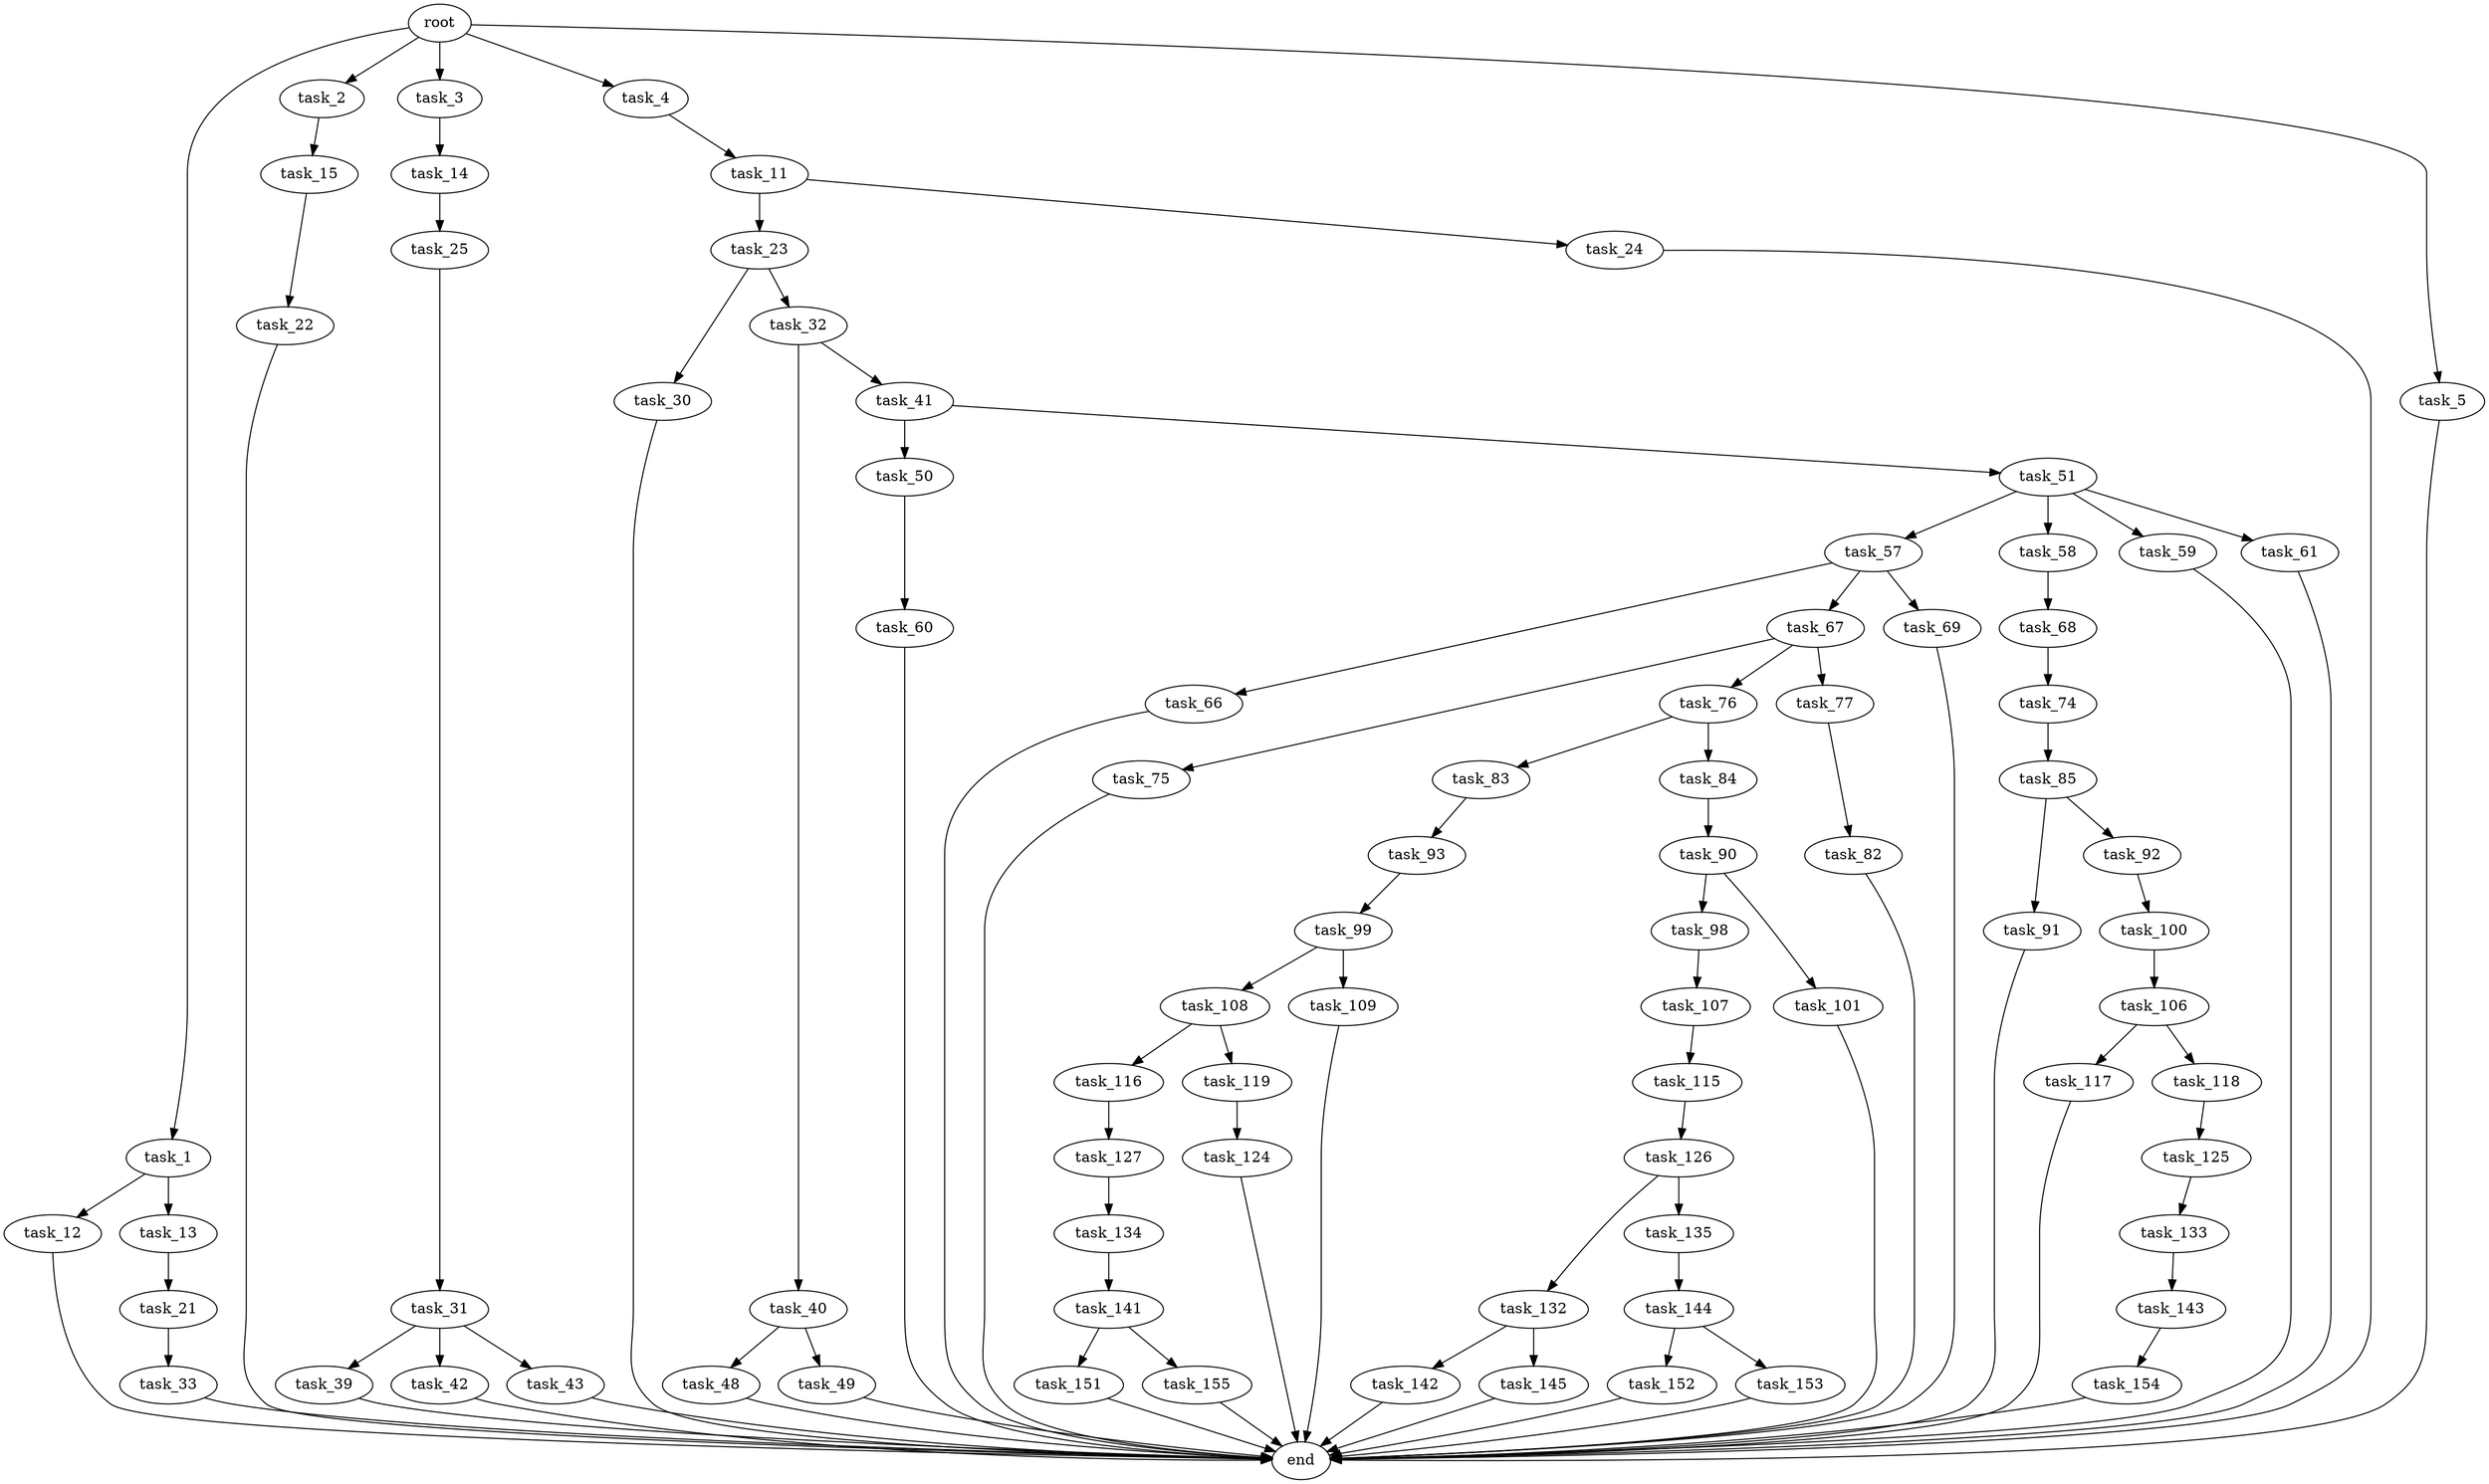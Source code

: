 digraph G {
  root [size="0.000000"];
  task_1 [size="368293445632.000000"];
  task_2 [size="15437328549.000000"];
  task_3 [size="1118845303486.000000"];
  task_4 [size="782757789696.000000"];
  task_5 [size="43106682816.000000"];
  task_11 [size="771863501074.000000"];
  task_12 [size="782757789696.000000"];
  task_13 [size="78732504950.000000"];
  task_14 [size="41115298372.000000"];
  task_15 [size="549755813888.000000"];
  task_21 [size="191060327719.000000"];
  task_22 [size="782757789696.000000"];
  task_23 [size="3066327711.000000"];
  task_24 [size="1073741824000.000000"];
  task_25 [size="8246543150.000000"];
  task_30 [size="8735607554.000000"];
  task_31 [size="372163267862.000000"];
  task_32 [size="368293445632.000000"];
  task_33 [size="3344498797.000000"];
  task_39 [size="28991029248.000000"];
  task_40 [size="1073741824000.000000"];
  task_41 [size="1073741824000.000000"];
  task_42 [size="2035746497.000000"];
  task_43 [size="28991029248.000000"];
  task_48 [size="549755813888.000000"];
  task_49 [size="39884952459.000000"];
  task_50 [size="28991029248.000000"];
  task_51 [size="9899367047.000000"];
  task_57 [size="49398604007.000000"];
  task_58 [size="134217728000.000000"];
  task_59 [size="1879137333.000000"];
  task_60 [size="6379330418.000000"];
  task_61 [size="2048899147.000000"];
  task_66 [size="186220204212.000000"];
  task_67 [size="1132078442.000000"];
  task_68 [size="1073741824000.000000"];
  task_69 [size="4678358192.000000"];
  task_74 [size="1073741824000.000000"];
  task_75 [size="67952461088.000000"];
  task_76 [size="68719476736.000000"];
  task_77 [size="52865368257.000000"];
  task_82 [size="134217728000.000000"];
  task_83 [size="168148799258.000000"];
  task_84 [size="782757789696.000000"];
  task_85 [size="8187886961.000000"];
  task_90 [size="9965734021.000000"];
  task_91 [size="1073741824000.000000"];
  task_92 [size="42415496530.000000"];
  task_93 [size="139862836150.000000"];
  task_98 [size="16100441986.000000"];
  task_99 [size="1549210590.000000"];
  task_100 [size="368293445632.000000"];
  task_101 [size="186171692420.000000"];
  task_106 [size="7917077227.000000"];
  task_107 [size="347858746000.000000"];
  task_108 [size="231928233984.000000"];
  task_109 [size="3094993518.000000"];
  task_115 [size="1001780581973.000000"];
  task_116 [size="134049527296.000000"];
  task_117 [size="7211198238.000000"];
  task_118 [size="7249089650.000000"];
  task_119 [size="415733850154.000000"];
  task_124 [size="43779178065.000000"];
  task_125 [size="1073741824000.000000"];
  task_126 [size="37868816995.000000"];
  task_127 [size="782757789696.000000"];
  task_132 [size="19342502397.000000"];
  task_133 [size="549755813888.000000"];
  task_134 [size="231928233984.000000"];
  task_135 [size="40228255142.000000"];
  task_141 [size="134217728000.000000"];
  task_142 [size="28991029248.000000"];
  task_143 [size="5292291472.000000"];
  task_144 [size="11170677113.000000"];
  task_145 [size="782757789696.000000"];
  task_151 [size="549755813888.000000"];
  task_152 [size="4749549219.000000"];
  task_153 [size="549755813888.000000"];
  task_154 [size="38085949198.000000"];
  task_155 [size="10419809294.000000"];
  end [size="0.000000"];

  root -> task_1 [size="1.000000"];
  root -> task_2 [size="1.000000"];
  root -> task_3 [size="1.000000"];
  root -> task_4 [size="1.000000"];
  root -> task_5 [size="1.000000"];
  task_1 -> task_12 [size="411041792.000000"];
  task_1 -> task_13 [size="411041792.000000"];
  task_2 -> task_15 [size="301989888.000000"];
  task_3 -> task_14 [size="838860800.000000"];
  task_4 -> task_11 [size="679477248.000000"];
  task_5 -> end [size="1.000000"];
  task_11 -> task_23 [size="838860800.000000"];
  task_11 -> task_24 [size="838860800.000000"];
  task_12 -> end [size="1.000000"];
  task_13 -> task_21 [size="75497472.000000"];
  task_14 -> task_25 [size="679477248.000000"];
  task_15 -> task_22 [size="536870912.000000"];
  task_21 -> task_33 [size="536870912.000000"];
  task_22 -> end [size="1.000000"];
  task_23 -> task_30 [size="209715200.000000"];
  task_23 -> task_32 [size="209715200.000000"];
  task_24 -> end [size="1.000000"];
  task_25 -> task_31 [size="134217728.000000"];
  task_30 -> end [size="1.000000"];
  task_31 -> task_39 [size="536870912.000000"];
  task_31 -> task_42 [size="536870912.000000"];
  task_31 -> task_43 [size="536870912.000000"];
  task_32 -> task_40 [size="411041792.000000"];
  task_32 -> task_41 [size="411041792.000000"];
  task_33 -> end [size="1.000000"];
  task_39 -> end [size="1.000000"];
  task_40 -> task_48 [size="838860800.000000"];
  task_40 -> task_49 [size="838860800.000000"];
  task_41 -> task_50 [size="838860800.000000"];
  task_41 -> task_51 [size="838860800.000000"];
  task_42 -> end [size="1.000000"];
  task_43 -> end [size="1.000000"];
  task_48 -> end [size="1.000000"];
  task_49 -> end [size="1.000000"];
  task_50 -> task_60 [size="75497472.000000"];
  task_51 -> task_57 [size="301989888.000000"];
  task_51 -> task_58 [size="301989888.000000"];
  task_51 -> task_59 [size="301989888.000000"];
  task_51 -> task_61 [size="301989888.000000"];
  task_57 -> task_66 [size="838860800.000000"];
  task_57 -> task_67 [size="838860800.000000"];
  task_57 -> task_69 [size="838860800.000000"];
  task_58 -> task_68 [size="209715200.000000"];
  task_59 -> end [size="1.000000"];
  task_60 -> end [size="1.000000"];
  task_61 -> end [size="1.000000"];
  task_66 -> end [size="1.000000"];
  task_67 -> task_75 [size="134217728.000000"];
  task_67 -> task_76 [size="134217728.000000"];
  task_67 -> task_77 [size="134217728.000000"];
  task_68 -> task_74 [size="838860800.000000"];
  task_69 -> end [size="1.000000"];
  task_74 -> task_85 [size="838860800.000000"];
  task_75 -> end [size="1.000000"];
  task_76 -> task_83 [size="134217728.000000"];
  task_76 -> task_84 [size="134217728.000000"];
  task_77 -> task_82 [size="838860800.000000"];
  task_82 -> end [size="1.000000"];
  task_83 -> task_93 [size="301989888.000000"];
  task_84 -> task_90 [size="679477248.000000"];
  task_85 -> task_91 [size="301989888.000000"];
  task_85 -> task_92 [size="301989888.000000"];
  task_90 -> task_98 [size="679477248.000000"];
  task_90 -> task_101 [size="679477248.000000"];
  task_91 -> end [size="1.000000"];
  task_92 -> task_100 [size="838860800.000000"];
  task_93 -> task_99 [size="411041792.000000"];
  task_98 -> task_107 [size="536870912.000000"];
  task_99 -> task_108 [size="33554432.000000"];
  task_99 -> task_109 [size="33554432.000000"];
  task_100 -> task_106 [size="411041792.000000"];
  task_101 -> end [size="1.000000"];
  task_106 -> task_117 [size="134217728.000000"];
  task_106 -> task_118 [size="134217728.000000"];
  task_107 -> task_115 [size="536870912.000000"];
  task_108 -> task_116 [size="301989888.000000"];
  task_108 -> task_119 [size="301989888.000000"];
  task_109 -> end [size="1.000000"];
  task_115 -> task_126 [size="679477248.000000"];
  task_116 -> task_127 [size="209715200.000000"];
  task_117 -> end [size="1.000000"];
  task_118 -> task_125 [size="411041792.000000"];
  task_119 -> task_124 [size="301989888.000000"];
  task_124 -> end [size="1.000000"];
  task_125 -> task_133 [size="838860800.000000"];
  task_126 -> task_132 [size="679477248.000000"];
  task_126 -> task_135 [size="679477248.000000"];
  task_127 -> task_134 [size="679477248.000000"];
  task_132 -> task_142 [size="679477248.000000"];
  task_132 -> task_145 [size="679477248.000000"];
  task_133 -> task_143 [size="536870912.000000"];
  task_134 -> task_141 [size="301989888.000000"];
  task_135 -> task_144 [size="33554432.000000"];
  task_141 -> task_151 [size="209715200.000000"];
  task_141 -> task_155 [size="209715200.000000"];
  task_142 -> end [size="1.000000"];
  task_143 -> task_154 [size="134217728.000000"];
  task_144 -> task_152 [size="679477248.000000"];
  task_144 -> task_153 [size="679477248.000000"];
  task_145 -> end [size="1.000000"];
  task_151 -> end [size="1.000000"];
  task_152 -> end [size="1.000000"];
  task_153 -> end [size="1.000000"];
  task_154 -> end [size="1.000000"];
  task_155 -> end [size="1.000000"];
}

